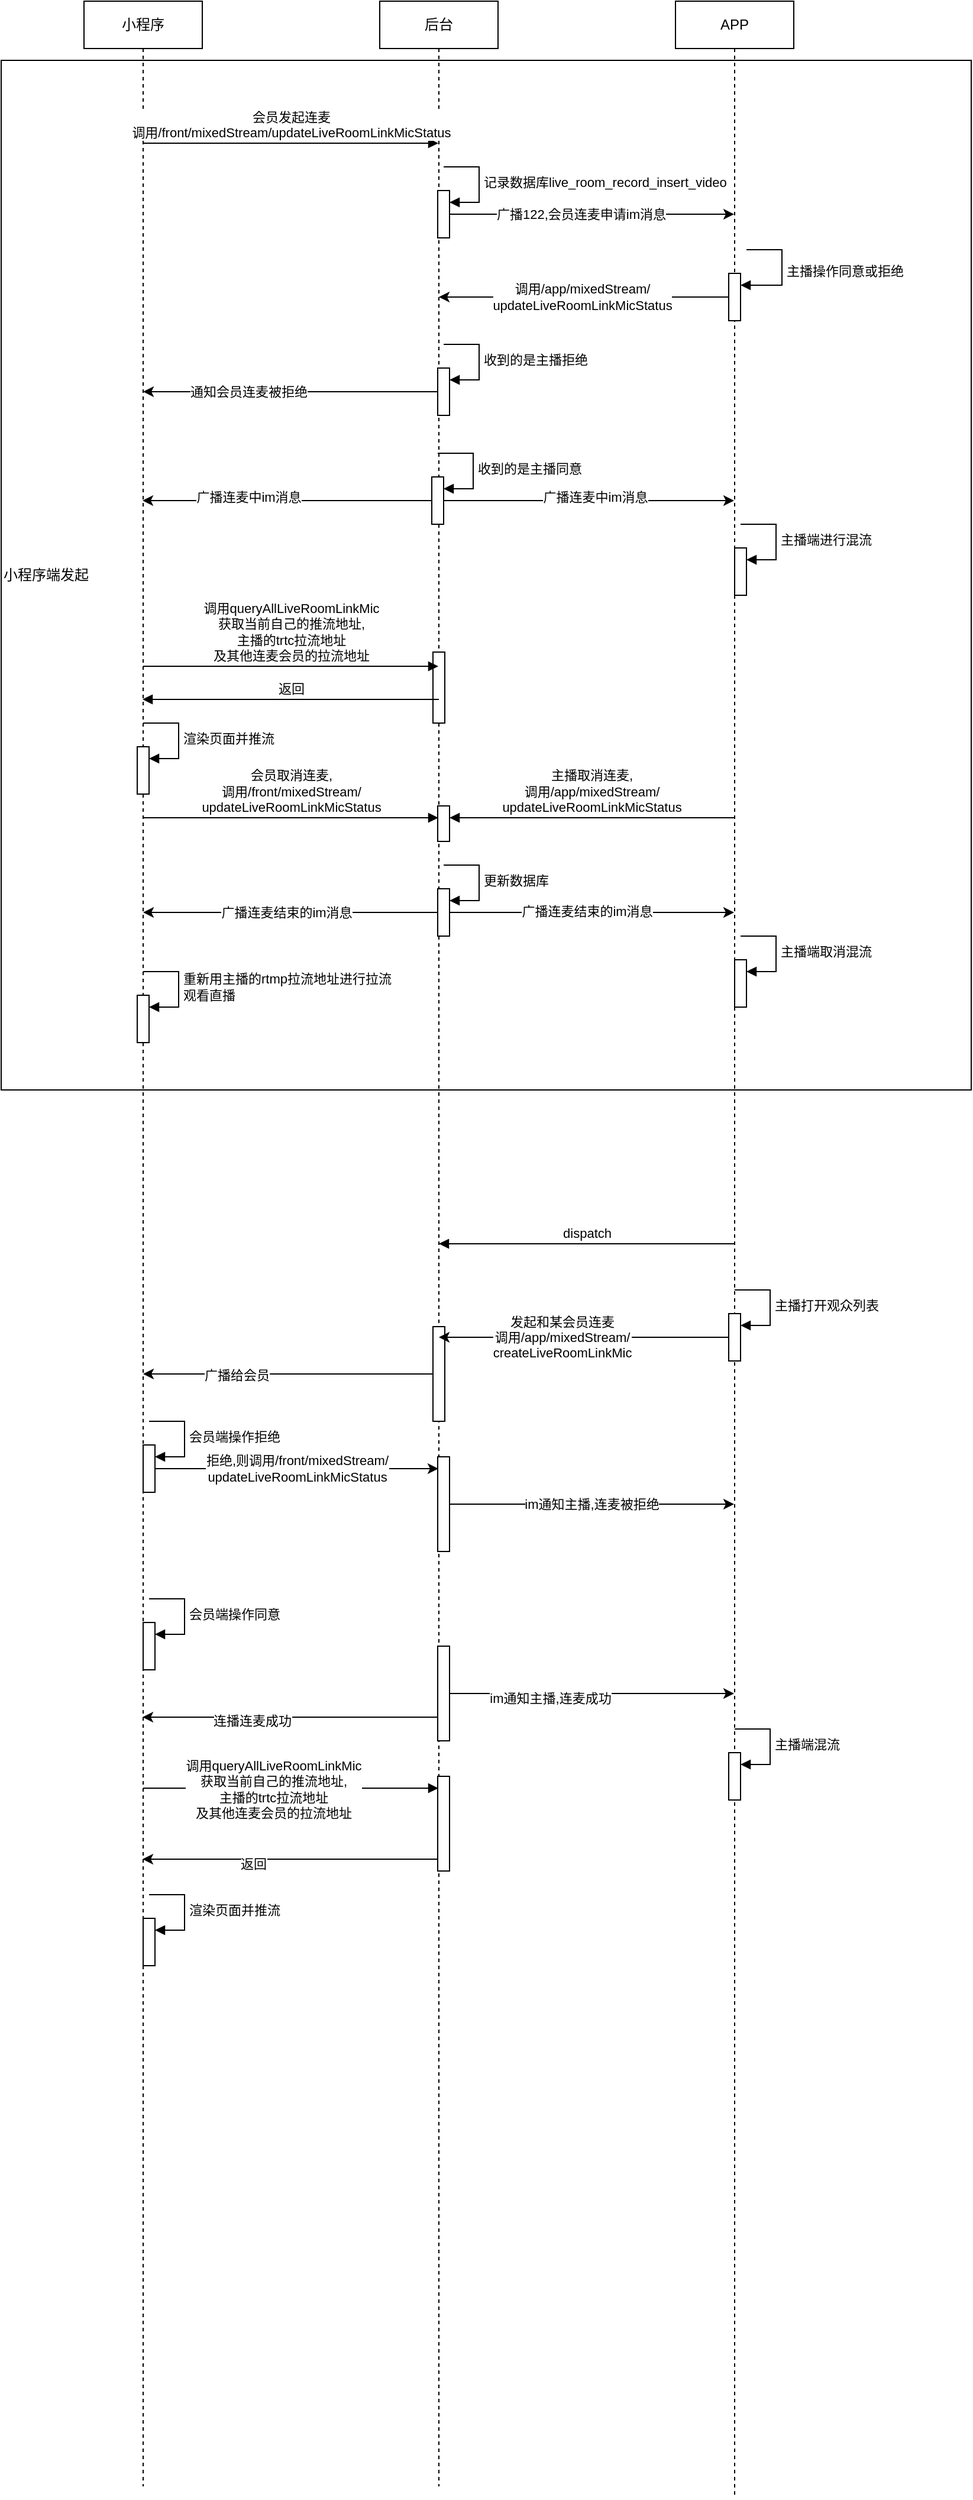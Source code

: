 <mxfile version="21.6.5" type="github">
  <diagram id="C5RBs43oDa-KdzZeNtuy" name="Page-1">
    <mxGraphModel dx="1434" dy="764" grid="1" gridSize="10" guides="1" tooltips="1" connect="1" arrows="1" fold="1" page="1" pageScale="1" pageWidth="827" pageHeight="1169" math="0" shadow="0">
      <root>
        <mxCell id="WIyWlLk6GJQsqaUBKTNV-0" />
        <mxCell id="WIyWlLk6GJQsqaUBKTNV-1" parent="WIyWlLk6GJQsqaUBKTNV-0" />
        <mxCell id="hdDRpApSWMln7eGKxLAe-75" value="小程序端发起" style="html=1;whiteSpace=wrap;align=left;" vertex="1" parent="WIyWlLk6GJQsqaUBKTNV-1">
          <mxGeometry x="10" y="130" width="820" height="870" as="geometry" />
        </mxCell>
        <mxCell id="hdDRpApSWMln7eGKxLAe-4" value="小程序" style="shape=umlLifeline;perimeter=lifelinePerimeter;whiteSpace=wrap;html=1;container=1;dropTarget=0;collapsible=0;recursiveResize=0;outlineConnect=0;portConstraint=eastwest;newEdgeStyle={&quot;edgeStyle&quot;:&quot;elbowEdgeStyle&quot;,&quot;elbow&quot;:&quot;vertical&quot;,&quot;curved&quot;:0,&quot;rounded&quot;:0};" vertex="1" parent="WIyWlLk6GJQsqaUBKTNV-1">
          <mxGeometry x="80" y="80" width="100" height="2100" as="geometry" />
        </mxCell>
        <mxCell id="hdDRpApSWMln7eGKxLAe-73" value="" style="html=1;points=[];perimeter=orthogonalPerimeter;outlineConnect=0;targetShapes=umlLifeline;portConstraint=eastwest;newEdgeStyle={&quot;edgeStyle&quot;:&quot;elbowEdgeStyle&quot;,&quot;elbow&quot;:&quot;vertical&quot;,&quot;curved&quot;:0,&quot;rounded&quot;:0};" vertex="1" parent="hdDRpApSWMln7eGKxLAe-4">
          <mxGeometry x="45" y="840" width="10" height="40" as="geometry" />
        </mxCell>
        <mxCell id="hdDRpApSWMln7eGKxLAe-74" value="重新用主播的rtmp拉流地址进行拉流&lt;br&gt;观看直播" style="html=1;align=left;spacingLeft=2;endArrow=block;rounded=0;edgeStyle=orthogonalEdgeStyle;curved=0;rounded=0;" edge="1" target="hdDRpApSWMln7eGKxLAe-73" parent="hdDRpApSWMln7eGKxLAe-4">
          <mxGeometry relative="1" as="geometry">
            <mxPoint x="50" y="820" as="sourcePoint" />
            <Array as="points">
              <mxPoint x="80" y="850" />
            </Array>
          </mxGeometry>
        </mxCell>
        <mxCell id="hdDRpApSWMln7eGKxLAe-84" value="" style="html=1;points=[];perimeter=orthogonalPerimeter;outlineConnect=0;targetShapes=umlLifeline;portConstraint=eastwest;newEdgeStyle={&quot;edgeStyle&quot;:&quot;elbowEdgeStyle&quot;,&quot;elbow&quot;:&quot;vertical&quot;,&quot;curved&quot;:0,&quot;rounded&quot;:0};" vertex="1" parent="hdDRpApSWMln7eGKxLAe-4">
          <mxGeometry x="50" y="1220" width="10" height="40" as="geometry" />
        </mxCell>
        <mxCell id="hdDRpApSWMln7eGKxLAe-85" value="会员端操作拒绝" style="html=1;align=left;spacingLeft=2;endArrow=block;rounded=0;edgeStyle=orthogonalEdgeStyle;curved=0;rounded=0;" edge="1" target="hdDRpApSWMln7eGKxLAe-84" parent="hdDRpApSWMln7eGKxLAe-4">
          <mxGeometry x="0.012" relative="1" as="geometry">
            <mxPoint x="55" y="1200" as="sourcePoint" />
            <Array as="points">
              <mxPoint x="85" y="1230" />
            </Array>
            <mxPoint as="offset" />
          </mxGeometry>
        </mxCell>
        <mxCell id="hdDRpApSWMln7eGKxLAe-91" value="" style="html=1;points=[];perimeter=orthogonalPerimeter;outlineConnect=0;targetShapes=umlLifeline;portConstraint=eastwest;newEdgeStyle={&quot;edgeStyle&quot;:&quot;elbowEdgeStyle&quot;,&quot;elbow&quot;:&quot;vertical&quot;,&quot;curved&quot;:0,&quot;rounded&quot;:0};" vertex="1" parent="hdDRpApSWMln7eGKxLAe-4">
          <mxGeometry x="50" y="1370" width="10" height="40" as="geometry" />
        </mxCell>
        <mxCell id="hdDRpApSWMln7eGKxLAe-92" value="会员端操作同意" style="html=1;align=left;spacingLeft=2;endArrow=block;rounded=0;edgeStyle=orthogonalEdgeStyle;curved=0;rounded=0;" edge="1" target="hdDRpApSWMln7eGKxLAe-91" parent="hdDRpApSWMln7eGKxLAe-4">
          <mxGeometry relative="1" as="geometry">
            <mxPoint x="55" y="1350" as="sourcePoint" />
            <Array as="points">
              <mxPoint x="85" y="1380" />
            </Array>
          </mxGeometry>
        </mxCell>
        <mxCell id="hdDRpApSWMln7eGKxLAe-109" value="" style="html=1;points=[];perimeter=orthogonalPerimeter;outlineConnect=0;targetShapes=umlLifeline;portConstraint=eastwest;newEdgeStyle={&quot;edgeStyle&quot;:&quot;elbowEdgeStyle&quot;,&quot;elbow&quot;:&quot;vertical&quot;,&quot;curved&quot;:0,&quot;rounded&quot;:0};" vertex="1" parent="hdDRpApSWMln7eGKxLAe-4">
          <mxGeometry x="45" y="630" width="10" height="40" as="geometry" />
        </mxCell>
        <mxCell id="hdDRpApSWMln7eGKxLAe-110" value="渲染页面并推流" style="html=1;align=left;spacingLeft=2;endArrow=block;rounded=0;edgeStyle=orthogonalEdgeStyle;curved=0;rounded=0;" edge="1" target="hdDRpApSWMln7eGKxLAe-109" parent="hdDRpApSWMln7eGKxLAe-4">
          <mxGeometry relative="1" as="geometry">
            <mxPoint x="50" y="610" as="sourcePoint" />
            <Array as="points">
              <mxPoint x="80" y="640" />
            </Array>
          </mxGeometry>
        </mxCell>
        <mxCell id="hdDRpApSWMln7eGKxLAe-111" value="" style="html=1;points=[];perimeter=orthogonalPerimeter;outlineConnect=0;targetShapes=umlLifeline;portConstraint=eastwest;newEdgeStyle={&quot;edgeStyle&quot;:&quot;elbowEdgeStyle&quot;,&quot;elbow&quot;:&quot;vertical&quot;,&quot;curved&quot;:0,&quot;rounded&quot;:0};" vertex="1" parent="hdDRpApSWMln7eGKxLAe-4">
          <mxGeometry x="50" y="1620" width="10" height="40" as="geometry" />
        </mxCell>
        <mxCell id="hdDRpApSWMln7eGKxLAe-112" value="渲染页面并推流" style="html=1;align=left;spacingLeft=2;endArrow=block;rounded=0;edgeStyle=orthogonalEdgeStyle;curved=0;rounded=0;" edge="1" target="hdDRpApSWMln7eGKxLAe-111" parent="hdDRpApSWMln7eGKxLAe-4">
          <mxGeometry relative="1" as="geometry">
            <mxPoint x="55" y="1600" as="sourcePoint" />
            <Array as="points">
              <mxPoint x="85" y="1630" />
            </Array>
          </mxGeometry>
        </mxCell>
        <mxCell id="hdDRpApSWMln7eGKxLAe-5" value="后台" style="shape=umlLifeline;perimeter=lifelinePerimeter;whiteSpace=wrap;html=1;container=1;dropTarget=0;collapsible=0;recursiveResize=0;outlineConnect=0;portConstraint=eastwest;newEdgeStyle={&quot;edgeStyle&quot;:&quot;elbowEdgeStyle&quot;,&quot;elbow&quot;:&quot;vertical&quot;,&quot;curved&quot;:0,&quot;rounded&quot;:0};" vertex="1" parent="WIyWlLk6GJQsqaUBKTNV-1">
          <mxGeometry x="330" y="80" width="100" height="2100" as="geometry" />
        </mxCell>
        <mxCell id="hdDRpApSWMln7eGKxLAe-31" value="" style="html=1;points=[];perimeter=orthogonalPerimeter;outlineConnect=0;targetShapes=umlLifeline;portConstraint=eastwest;newEdgeStyle={&quot;edgeStyle&quot;:&quot;elbowEdgeStyle&quot;,&quot;elbow&quot;:&quot;vertical&quot;,&quot;curved&quot;:0,&quot;rounded&quot;:0};" vertex="1" parent="hdDRpApSWMln7eGKxLAe-5">
          <mxGeometry x="49" y="160" width="10" height="40" as="geometry" />
        </mxCell>
        <mxCell id="hdDRpApSWMln7eGKxLAe-32" value="记录数据库live_room_record_insert_video" style="html=1;align=left;spacingLeft=2;endArrow=block;rounded=0;edgeStyle=orthogonalEdgeStyle;curved=0;rounded=0;" edge="1" target="hdDRpApSWMln7eGKxLAe-31" parent="hdDRpApSWMln7eGKxLAe-5">
          <mxGeometry relative="1" as="geometry">
            <mxPoint x="54" y="140" as="sourcePoint" />
            <Array as="points">
              <mxPoint x="84" y="170" />
            </Array>
          </mxGeometry>
        </mxCell>
        <mxCell id="hdDRpApSWMln7eGKxLAe-41" value="" style="html=1;points=[];perimeter=orthogonalPerimeter;outlineConnect=0;targetShapes=umlLifeline;portConstraint=eastwest;newEdgeStyle={&quot;edgeStyle&quot;:&quot;elbowEdgeStyle&quot;,&quot;elbow&quot;:&quot;vertical&quot;,&quot;curved&quot;:0,&quot;rounded&quot;:0};" vertex="1" parent="hdDRpApSWMln7eGKxLAe-5">
          <mxGeometry x="44" y="402" width="10" height="40" as="geometry" />
        </mxCell>
        <mxCell id="hdDRpApSWMln7eGKxLAe-42" value="收到的是主播同意" style="html=1;align=left;spacingLeft=2;endArrow=block;rounded=0;edgeStyle=orthogonalEdgeStyle;curved=0;rounded=0;" edge="1" target="hdDRpApSWMln7eGKxLAe-41" parent="hdDRpApSWMln7eGKxLAe-5">
          <mxGeometry relative="1" as="geometry">
            <mxPoint x="49" y="382" as="sourcePoint" />
            <Array as="points">
              <mxPoint x="79" y="412" />
            </Array>
          </mxGeometry>
        </mxCell>
        <mxCell id="hdDRpApSWMln7eGKxLAe-53" value="" style="html=1;points=[];perimeter=orthogonalPerimeter;outlineConnect=0;targetShapes=umlLifeline;portConstraint=eastwest;newEdgeStyle={&quot;edgeStyle&quot;:&quot;elbowEdgeStyle&quot;,&quot;elbow&quot;:&quot;vertical&quot;,&quot;curved&quot;:0,&quot;rounded&quot;:0};" vertex="1" parent="hdDRpApSWMln7eGKxLAe-5">
          <mxGeometry x="49" y="310" width="10" height="40" as="geometry" />
        </mxCell>
        <mxCell id="hdDRpApSWMln7eGKxLAe-54" value="收到的是主播拒绝" style="html=1;align=left;spacingLeft=2;endArrow=block;rounded=0;edgeStyle=orthogonalEdgeStyle;curved=0;rounded=0;" edge="1" target="hdDRpApSWMln7eGKxLAe-53" parent="hdDRpApSWMln7eGKxLAe-5">
          <mxGeometry relative="1" as="geometry">
            <mxPoint x="54" y="290" as="sourcePoint" />
            <Array as="points">
              <mxPoint x="84" y="320" />
            </Array>
          </mxGeometry>
        </mxCell>
        <mxCell id="hdDRpApSWMln7eGKxLAe-59" value="" style="html=1;points=[];perimeter=orthogonalPerimeter;outlineConnect=0;targetShapes=umlLifeline;portConstraint=eastwest;newEdgeStyle={&quot;edgeStyle&quot;:&quot;elbowEdgeStyle&quot;,&quot;elbow&quot;:&quot;vertical&quot;,&quot;curved&quot;:0,&quot;rounded&quot;:0};" vertex="1" parent="hdDRpApSWMln7eGKxLAe-5">
          <mxGeometry x="45" y="550" width="10" height="60" as="geometry" />
        </mxCell>
        <mxCell id="hdDRpApSWMln7eGKxLAe-61" value="" style="html=1;points=[];perimeter=orthogonalPerimeter;outlineConnect=0;targetShapes=umlLifeline;portConstraint=eastwest;newEdgeStyle={&quot;edgeStyle&quot;:&quot;elbowEdgeStyle&quot;,&quot;elbow&quot;:&quot;vertical&quot;,&quot;curved&quot;:0,&quot;rounded&quot;:0};" vertex="1" parent="hdDRpApSWMln7eGKxLAe-5">
          <mxGeometry x="49" y="680" width="10" height="30" as="geometry" />
        </mxCell>
        <mxCell id="hdDRpApSWMln7eGKxLAe-65" value="" style="html=1;points=[];perimeter=orthogonalPerimeter;outlineConnect=0;targetShapes=umlLifeline;portConstraint=eastwest;newEdgeStyle={&quot;edgeStyle&quot;:&quot;elbowEdgeStyle&quot;,&quot;elbow&quot;:&quot;vertical&quot;,&quot;curved&quot;:0,&quot;rounded&quot;:0};" vertex="1" parent="hdDRpApSWMln7eGKxLAe-5">
          <mxGeometry x="49" y="750" width="10" height="40" as="geometry" />
        </mxCell>
        <mxCell id="hdDRpApSWMln7eGKxLAe-66" value="更新数据库" style="html=1;align=left;spacingLeft=2;endArrow=block;rounded=0;edgeStyle=orthogonalEdgeStyle;curved=0;rounded=0;" edge="1" target="hdDRpApSWMln7eGKxLAe-65" parent="hdDRpApSWMln7eGKxLAe-5">
          <mxGeometry relative="1" as="geometry">
            <mxPoint x="54" y="730" as="sourcePoint" />
            <Array as="points">
              <mxPoint x="84" y="760" />
            </Array>
          </mxGeometry>
        </mxCell>
        <mxCell id="hdDRpApSWMln7eGKxLAe-81" value="" style="html=1;points=[];perimeter=orthogonalPerimeter;outlineConnect=0;targetShapes=umlLifeline;portConstraint=eastwest;newEdgeStyle={&quot;edgeStyle&quot;:&quot;elbowEdgeStyle&quot;,&quot;elbow&quot;:&quot;vertical&quot;,&quot;curved&quot;:0,&quot;rounded&quot;:0};" vertex="1" parent="hdDRpApSWMln7eGKxLAe-5">
          <mxGeometry x="45" y="1120" width="10" height="80" as="geometry" />
        </mxCell>
        <mxCell id="hdDRpApSWMln7eGKxLAe-87" value="" style="html=1;points=[];perimeter=orthogonalPerimeter;outlineConnect=0;targetShapes=umlLifeline;portConstraint=eastwest;newEdgeStyle={&quot;edgeStyle&quot;:&quot;elbowEdgeStyle&quot;,&quot;elbow&quot;:&quot;vertical&quot;,&quot;curved&quot;:0,&quot;rounded&quot;:0};" vertex="1" parent="hdDRpApSWMln7eGKxLAe-5">
          <mxGeometry x="49" y="1230" width="10" height="80" as="geometry" />
        </mxCell>
        <mxCell id="hdDRpApSWMln7eGKxLAe-95" value="" style="html=1;points=[];perimeter=orthogonalPerimeter;outlineConnect=0;targetShapes=umlLifeline;portConstraint=eastwest;newEdgeStyle={&quot;edgeStyle&quot;:&quot;elbowEdgeStyle&quot;,&quot;elbow&quot;:&quot;vertical&quot;,&quot;curved&quot;:0,&quot;rounded&quot;:0};" vertex="1" parent="hdDRpApSWMln7eGKxLAe-5">
          <mxGeometry x="49" y="1390" width="10" height="80" as="geometry" />
        </mxCell>
        <mxCell id="hdDRpApSWMln7eGKxLAe-106" value="" style="html=1;points=[];perimeter=orthogonalPerimeter;outlineConnect=0;targetShapes=umlLifeline;portConstraint=eastwest;newEdgeStyle={&quot;edgeStyle&quot;:&quot;elbowEdgeStyle&quot;,&quot;elbow&quot;:&quot;vertical&quot;,&quot;curved&quot;:0,&quot;rounded&quot;:0};" vertex="1" parent="hdDRpApSWMln7eGKxLAe-5">
          <mxGeometry x="49" y="1500" width="10" height="80" as="geometry" />
        </mxCell>
        <mxCell id="hdDRpApSWMln7eGKxLAe-6" value="APP" style="shape=umlLifeline;perimeter=lifelinePerimeter;whiteSpace=wrap;html=1;container=1;dropTarget=0;collapsible=0;recursiveResize=0;outlineConnect=0;portConstraint=eastwest;newEdgeStyle={&quot;edgeStyle&quot;:&quot;elbowEdgeStyle&quot;,&quot;elbow&quot;:&quot;vertical&quot;,&quot;curved&quot;:0,&quot;rounded&quot;:0};" vertex="1" parent="WIyWlLk6GJQsqaUBKTNV-1">
          <mxGeometry x="580" y="80" width="100" height="2110" as="geometry" />
        </mxCell>
        <mxCell id="hdDRpApSWMln7eGKxLAe-37" value="" style="html=1;points=[];perimeter=orthogonalPerimeter;outlineConnect=0;targetShapes=umlLifeline;portConstraint=eastwest;newEdgeStyle={&quot;edgeStyle&quot;:&quot;elbowEdgeStyle&quot;,&quot;elbow&quot;:&quot;vertical&quot;,&quot;curved&quot;:0,&quot;rounded&quot;:0};" vertex="1" parent="hdDRpApSWMln7eGKxLAe-6">
          <mxGeometry x="45" y="230" width="10" height="40" as="geometry" />
        </mxCell>
        <mxCell id="hdDRpApSWMln7eGKxLAe-38" value="主播操作同意或拒绝" style="html=1;align=left;spacingLeft=2;endArrow=block;rounded=0;edgeStyle=orthogonalEdgeStyle;curved=0;rounded=0;" edge="1" target="hdDRpApSWMln7eGKxLAe-37" parent="hdDRpApSWMln7eGKxLAe-6">
          <mxGeometry relative="1" as="geometry">
            <mxPoint x="60" y="210" as="sourcePoint" />
            <Array as="points">
              <mxPoint x="90" y="240" />
            </Array>
          </mxGeometry>
        </mxCell>
        <mxCell id="hdDRpApSWMln7eGKxLAe-50" value="" style="html=1;points=[];perimeter=orthogonalPerimeter;outlineConnect=0;targetShapes=umlLifeline;portConstraint=eastwest;newEdgeStyle={&quot;edgeStyle&quot;:&quot;elbowEdgeStyle&quot;,&quot;elbow&quot;:&quot;vertical&quot;,&quot;curved&quot;:0,&quot;rounded&quot;:0};" vertex="1" parent="hdDRpApSWMln7eGKxLAe-6">
          <mxGeometry x="50" y="462" width="10" height="40" as="geometry" />
        </mxCell>
        <mxCell id="hdDRpApSWMln7eGKxLAe-51" value="主播端进行混流" style="html=1;align=left;spacingLeft=2;endArrow=block;rounded=0;edgeStyle=orthogonalEdgeStyle;curved=0;rounded=0;" edge="1" target="hdDRpApSWMln7eGKxLAe-50" parent="hdDRpApSWMln7eGKxLAe-6">
          <mxGeometry relative="1" as="geometry">
            <mxPoint x="55" y="442" as="sourcePoint" />
            <Array as="points">
              <mxPoint x="85" y="472" />
            </Array>
          </mxGeometry>
        </mxCell>
        <mxCell id="hdDRpApSWMln7eGKxLAe-71" value="" style="html=1;points=[];perimeter=orthogonalPerimeter;outlineConnect=0;targetShapes=umlLifeline;portConstraint=eastwest;newEdgeStyle={&quot;edgeStyle&quot;:&quot;elbowEdgeStyle&quot;,&quot;elbow&quot;:&quot;vertical&quot;,&quot;curved&quot;:0,&quot;rounded&quot;:0};" vertex="1" parent="hdDRpApSWMln7eGKxLAe-6">
          <mxGeometry x="50" y="810" width="10" height="40" as="geometry" />
        </mxCell>
        <mxCell id="hdDRpApSWMln7eGKxLAe-72" value="主播端取消混流" style="html=1;align=left;spacingLeft=2;endArrow=block;rounded=0;edgeStyle=orthogonalEdgeStyle;curved=0;rounded=0;" edge="1" target="hdDRpApSWMln7eGKxLAe-71" parent="hdDRpApSWMln7eGKxLAe-6">
          <mxGeometry relative="1" as="geometry">
            <mxPoint x="55" y="790" as="sourcePoint" />
            <Array as="points">
              <mxPoint x="85" y="820" />
            </Array>
          </mxGeometry>
        </mxCell>
        <mxCell id="hdDRpApSWMln7eGKxLAe-76" value="" style="html=1;points=[];perimeter=orthogonalPerimeter;outlineConnect=0;targetShapes=umlLifeline;portConstraint=eastwest;newEdgeStyle={&quot;edgeStyle&quot;:&quot;elbowEdgeStyle&quot;,&quot;elbow&quot;:&quot;vertical&quot;,&quot;curved&quot;:0,&quot;rounded&quot;:0};" vertex="1" parent="hdDRpApSWMln7eGKxLAe-6">
          <mxGeometry x="45" y="1109" width="10" height="40" as="geometry" />
        </mxCell>
        <mxCell id="hdDRpApSWMln7eGKxLAe-77" value="主播打开观众列表" style="html=1;align=left;spacingLeft=2;endArrow=block;rounded=0;edgeStyle=orthogonalEdgeStyle;curved=0;rounded=0;" edge="1" target="hdDRpApSWMln7eGKxLAe-76" parent="hdDRpApSWMln7eGKxLAe-6">
          <mxGeometry relative="1" as="geometry">
            <mxPoint x="50" y="1089" as="sourcePoint" />
            <Array as="points">
              <mxPoint x="80" y="1119" />
            </Array>
          </mxGeometry>
        </mxCell>
        <mxCell id="hdDRpApSWMln7eGKxLAe-100" value="" style="html=1;points=[];perimeter=orthogonalPerimeter;outlineConnect=0;targetShapes=umlLifeline;portConstraint=eastwest;newEdgeStyle={&quot;edgeStyle&quot;:&quot;elbowEdgeStyle&quot;,&quot;elbow&quot;:&quot;vertical&quot;,&quot;curved&quot;:0,&quot;rounded&quot;:0};" vertex="1" parent="hdDRpApSWMln7eGKxLAe-6">
          <mxGeometry x="45" y="1480" width="10" height="40" as="geometry" />
        </mxCell>
        <mxCell id="hdDRpApSWMln7eGKxLAe-101" value="主播端混流" style="html=1;align=left;spacingLeft=2;endArrow=block;rounded=0;edgeStyle=orthogonalEdgeStyle;curved=0;rounded=0;" edge="1" target="hdDRpApSWMln7eGKxLAe-100" parent="hdDRpApSWMln7eGKxLAe-6">
          <mxGeometry relative="1" as="geometry">
            <mxPoint x="50" y="1460" as="sourcePoint" />
            <Array as="points">
              <mxPoint x="80" y="1490" />
            </Array>
          </mxGeometry>
        </mxCell>
        <mxCell id="hdDRpApSWMln7eGKxLAe-8" value="会员发起连麦&lt;br&gt;调用/front/mixedStream/updateLiveRoomLinkMicStatus" style="html=1;verticalAlign=bottom;endArrow=block;edgeStyle=elbowEdgeStyle;elbow=vertical;curved=0;rounded=0;" edge="1" parent="WIyWlLk6GJQsqaUBKTNV-1" target="hdDRpApSWMln7eGKxLAe-5">
          <mxGeometry x="0.002" width="80" relative="1" as="geometry">
            <mxPoint x="130" y="200" as="sourcePoint" />
            <mxPoint x="210" y="200" as="targetPoint" />
            <mxPoint as="offset" />
          </mxGeometry>
        </mxCell>
        <mxCell id="hdDRpApSWMln7eGKxLAe-34" style="edgeStyle=elbowEdgeStyle;rounded=0;orthogonalLoop=1;jettySize=auto;html=1;elbow=vertical;curved=0;" edge="1" parent="WIyWlLk6GJQsqaUBKTNV-1" source="hdDRpApSWMln7eGKxLAe-31" target="hdDRpApSWMln7eGKxLAe-6">
          <mxGeometry relative="1" as="geometry" />
        </mxCell>
        <mxCell id="hdDRpApSWMln7eGKxLAe-36" value="广播122,会员连麦申请im消息" style="edgeLabel;html=1;align=center;verticalAlign=middle;resizable=0;points=[];" vertex="1" connectable="0" parent="hdDRpApSWMln7eGKxLAe-34">
          <mxGeometry x="-0.401" y="-1" relative="1" as="geometry">
            <mxPoint x="39" y="-1" as="offset" />
          </mxGeometry>
        </mxCell>
        <mxCell id="hdDRpApSWMln7eGKxLAe-39" style="edgeStyle=elbowEdgeStyle;rounded=0;orthogonalLoop=1;jettySize=auto;html=1;elbow=vertical;curved=0;" edge="1" parent="WIyWlLk6GJQsqaUBKTNV-1" source="hdDRpApSWMln7eGKxLAe-37" target="hdDRpApSWMln7eGKxLAe-5">
          <mxGeometry relative="1" as="geometry" />
        </mxCell>
        <mxCell id="hdDRpApSWMln7eGKxLAe-40" value="调用/app/mixedStream/&lt;br&gt;updateLiveRoomLinkMicStatus" style="edgeLabel;html=1;align=center;verticalAlign=middle;resizable=0;points=[];" vertex="1" connectable="0" parent="hdDRpApSWMln7eGKxLAe-39">
          <mxGeometry x="0.279" y="1" relative="1" as="geometry">
            <mxPoint x="32" y="-1" as="offset" />
          </mxGeometry>
        </mxCell>
        <mxCell id="hdDRpApSWMln7eGKxLAe-43" style="edgeStyle=elbowEdgeStyle;rounded=0;orthogonalLoop=1;jettySize=auto;html=1;elbow=vertical;curved=0;" edge="1" parent="WIyWlLk6GJQsqaUBKTNV-1" source="hdDRpApSWMln7eGKxLAe-41">
          <mxGeometry relative="1" as="geometry">
            <mxPoint x="129.5" y="502" as="targetPoint" />
          </mxGeometry>
        </mxCell>
        <mxCell id="hdDRpApSWMln7eGKxLAe-44" value="广播连麦中im消息" style="edgeLabel;html=1;align=center;verticalAlign=middle;resizable=0;points=[];" vertex="1" connectable="0" parent="hdDRpApSWMln7eGKxLAe-43">
          <mxGeometry x="0.268" y="-3" relative="1" as="geometry">
            <mxPoint as="offset" />
          </mxGeometry>
        </mxCell>
        <mxCell id="hdDRpApSWMln7eGKxLAe-46" style="edgeStyle=elbowEdgeStyle;rounded=0;orthogonalLoop=1;jettySize=auto;html=1;elbow=vertical;curved=0;" edge="1" parent="WIyWlLk6GJQsqaUBKTNV-1" source="hdDRpApSWMln7eGKxLAe-41">
          <mxGeometry relative="1" as="geometry">
            <mxPoint x="629.5" y="502" as="targetPoint" />
          </mxGeometry>
        </mxCell>
        <mxCell id="hdDRpApSWMln7eGKxLAe-49" value="广播连麦中im消息" style="edgeLabel;html=1;align=center;verticalAlign=middle;resizable=0;points=[];" vertex="1" connectable="0" parent="hdDRpApSWMln7eGKxLAe-46">
          <mxGeometry x="0.043" y="3" relative="1" as="geometry">
            <mxPoint as="offset" />
          </mxGeometry>
        </mxCell>
        <mxCell id="hdDRpApSWMln7eGKxLAe-52" value="调用queryAllLiveRoomLinkMic&lt;br&gt;获取当前自己的推流地址,&lt;br&gt;主播的trtc拉流地址&lt;br&gt;及其他连麦会员的拉流地址" style="html=1;verticalAlign=bottom;endArrow=block;edgeStyle=elbowEdgeStyle;elbow=vertical;curved=0;rounded=0;" edge="1" parent="WIyWlLk6GJQsqaUBKTNV-1">
          <mxGeometry x="0.002" width="80" relative="1" as="geometry">
            <mxPoint x="130" y="642" as="sourcePoint" />
            <mxPoint x="379.5" y="642" as="targetPoint" />
            <mxPoint as="offset" />
          </mxGeometry>
        </mxCell>
        <mxCell id="hdDRpApSWMln7eGKxLAe-56" style="edgeStyle=elbowEdgeStyle;rounded=0;orthogonalLoop=1;jettySize=auto;html=1;elbow=vertical;curved=0;" edge="1" parent="WIyWlLk6GJQsqaUBKTNV-1" source="hdDRpApSWMln7eGKxLAe-53" target="hdDRpApSWMln7eGKxLAe-4">
          <mxGeometry relative="1" as="geometry" />
        </mxCell>
        <mxCell id="hdDRpApSWMln7eGKxLAe-57" value="通知会员连麦被拒绝" style="edgeLabel;html=1;align=center;verticalAlign=middle;resizable=0;points=[];" vertex="1" connectable="0" parent="hdDRpApSWMln7eGKxLAe-56">
          <mxGeometry x="0.291" relative="1" as="geometry">
            <mxPoint as="offset" />
          </mxGeometry>
        </mxCell>
        <mxCell id="hdDRpApSWMln7eGKxLAe-58" value="返回" style="html=1;verticalAlign=bottom;endArrow=block;edgeStyle=elbowEdgeStyle;elbow=vertical;curved=0;rounded=0;" edge="1" parent="WIyWlLk6GJQsqaUBKTNV-1">
          <mxGeometry width="80" relative="1" as="geometry">
            <mxPoint x="380" y="670" as="sourcePoint" />
            <mxPoint x="129.5" y="670" as="targetPoint" />
          </mxGeometry>
        </mxCell>
        <mxCell id="hdDRpApSWMln7eGKxLAe-60" value="会员取消连麦,&lt;br&gt;调用/front/mixedStream/&lt;br&gt;updateLiveRoomLinkMicStatus" style="html=1;verticalAlign=bottom;endArrow=block;edgeStyle=elbowEdgeStyle;elbow=vertical;curved=0;rounded=0;" edge="1" parent="WIyWlLk6GJQsqaUBKTNV-1" target="hdDRpApSWMln7eGKxLAe-5">
          <mxGeometry width="80" relative="1" as="geometry">
            <mxPoint x="130" y="770" as="sourcePoint" />
            <mxPoint x="210" y="770" as="targetPoint" />
          </mxGeometry>
        </mxCell>
        <mxCell id="hdDRpApSWMln7eGKxLAe-62" value="dispatch" style="html=1;verticalAlign=bottom;endArrow=block;edgeStyle=elbowEdgeStyle;elbow=vertical;curved=0;rounded=0;" edge="1" parent="WIyWlLk6GJQsqaUBKTNV-1" source="hdDRpApSWMln7eGKxLAe-6" target="hdDRpApSWMln7eGKxLAe-5">
          <mxGeometry width="80" relative="1" as="geometry">
            <mxPoint x="570" y="770" as="sourcePoint" />
            <mxPoint x="470" y="770" as="targetPoint" />
          </mxGeometry>
        </mxCell>
        <mxCell id="hdDRpApSWMln7eGKxLAe-64" value="主播取消连麦,&lt;br&gt;调用/app/mixedStream/&lt;br style=&quot;border-color: var(--border-color);&quot;&gt;updateLiveRoomLinkMicStatus" style="html=1;verticalAlign=bottom;endArrow=block;edgeStyle=elbowEdgeStyle;elbow=vertical;curved=0;rounded=0;" edge="1" parent="WIyWlLk6GJQsqaUBKTNV-1" target="hdDRpApSWMln7eGKxLAe-61">
          <mxGeometry x="0.004" width="80" relative="1" as="geometry">
            <mxPoint x="630" y="770" as="sourcePoint" />
            <mxPoint x="710" y="770" as="targetPoint" />
            <mxPoint as="offset" />
          </mxGeometry>
        </mxCell>
        <mxCell id="hdDRpApSWMln7eGKxLAe-67" style="edgeStyle=elbowEdgeStyle;rounded=0;orthogonalLoop=1;jettySize=auto;html=1;elbow=vertical;curved=0;" edge="1" parent="WIyWlLk6GJQsqaUBKTNV-1" source="hdDRpApSWMln7eGKxLAe-65" target="hdDRpApSWMln7eGKxLAe-4">
          <mxGeometry relative="1" as="geometry" />
        </mxCell>
        <mxCell id="hdDRpApSWMln7eGKxLAe-68" value="广播连麦结束的im消息" style="edgeLabel;html=1;align=center;verticalAlign=middle;resizable=0;points=[];" vertex="1" connectable="0" parent="hdDRpApSWMln7eGKxLAe-67">
          <mxGeometry x="0.355" y="-1" relative="1" as="geometry">
            <mxPoint x="40" y="1" as="offset" />
          </mxGeometry>
        </mxCell>
        <mxCell id="hdDRpApSWMln7eGKxLAe-69" style="edgeStyle=elbowEdgeStyle;rounded=0;orthogonalLoop=1;jettySize=auto;html=1;elbow=vertical;curved=0;" edge="1" parent="WIyWlLk6GJQsqaUBKTNV-1" source="hdDRpApSWMln7eGKxLAe-65" target="hdDRpApSWMln7eGKxLAe-6">
          <mxGeometry relative="1" as="geometry" />
        </mxCell>
        <mxCell id="hdDRpApSWMln7eGKxLAe-70" value="广播连麦结束的im消息" style="edgeLabel;html=1;align=center;verticalAlign=middle;resizable=0;points=[];" vertex="1" connectable="0" parent="hdDRpApSWMln7eGKxLAe-69">
          <mxGeometry x="-0.035" y="1" relative="1" as="geometry">
            <mxPoint as="offset" />
          </mxGeometry>
        </mxCell>
        <mxCell id="hdDRpApSWMln7eGKxLAe-78" style="edgeStyle=elbowEdgeStyle;rounded=0;orthogonalLoop=1;jettySize=auto;html=1;elbow=vertical;curved=0;" edge="1" parent="WIyWlLk6GJQsqaUBKTNV-1" source="hdDRpApSWMln7eGKxLAe-76" target="hdDRpApSWMln7eGKxLAe-5">
          <mxGeometry relative="1" as="geometry" />
        </mxCell>
        <mxCell id="hdDRpApSWMln7eGKxLAe-80" value="发起和某会员连麦&lt;br&gt;调用/app/mixedStream/&lt;br&gt;createLiveRoomLinkMic" style="edgeLabel;html=1;align=center;verticalAlign=middle;resizable=0;points=[];" vertex="1" connectable="0" parent="hdDRpApSWMln7eGKxLAe-78">
          <mxGeometry x="0.157" relative="1" as="geometry">
            <mxPoint as="offset" />
          </mxGeometry>
        </mxCell>
        <mxCell id="hdDRpApSWMln7eGKxLAe-82" style="edgeStyle=elbowEdgeStyle;rounded=0;orthogonalLoop=1;jettySize=auto;html=1;elbow=vertical;curved=0;" edge="1" parent="WIyWlLk6GJQsqaUBKTNV-1" source="hdDRpApSWMln7eGKxLAe-81" target="hdDRpApSWMln7eGKxLAe-4">
          <mxGeometry relative="1" as="geometry" />
        </mxCell>
        <mxCell id="hdDRpApSWMln7eGKxLAe-83" value="广播给会员" style="edgeLabel;html=1;align=center;verticalAlign=middle;resizable=0;points=[];" vertex="1" connectable="0" parent="hdDRpApSWMln7eGKxLAe-82">
          <mxGeometry x="0.36" y="1" relative="1" as="geometry">
            <mxPoint as="offset" />
          </mxGeometry>
        </mxCell>
        <mxCell id="hdDRpApSWMln7eGKxLAe-86" style="edgeStyle=elbowEdgeStyle;rounded=0;orthogonalLoop=1;jettySize=auto;html=1;elbow=vertical;curved=0;" edge="1" parent="WIyWlLk6GJQsqaUBKTNV-1" source="hdDRpApSWMln7eGKxLAe-84" target="hdDRpApSWMln7eGKxLAe-5">
          <mxGeometry relative="1" as="geometry" />
        </mxCell>
        <mxCell id="hdDRpApSWMln7eGKxLAe-88" value="拒绝,则调用/front/mixedStream/&lt;br&gt;updateLiveRoomLinkMicStatus" style="edgeLabel;html=1;align=center;verticalAlign=middle;resizable=0;points=[];" vertex="1" connectable="0" parent="hdDRpApSWMln7eGKxLAe-86">
          <mxGeometry x="-0.449" y="-1" relative="1" as="geometry">
            <mxPoint x="54" y="-1" as="offset" />
          </mxGeometry>
        </mxCell>
        <mxCell id="hdDRpApSWMln7eGKxLAe-89" style="edgeStyle=elbowEdgeStyle;rounded=0;orthogonalLoop=1;jettySize=auto;html=1;elbow=vertical;curved=0;" edge="1" parent="WIyWlLk6GJQsqaUBKTNV-1" source="hdDRpApSWMln7eGKxLAe-87" target="hdDRpApSWMln7eGKxLAe-6">
          <mxGeometry relative="1" as="geometry" />
        </mxCell>
        <mxCell id="hdDRpApSWMln7eGKxLAe-90" value="im通知主播,连麦被拒绝" style="edgeLabel;html=1;align=center;verticalAlign=middle;resizable=0;points=[];" vertex="1" connectable="0" parent="hdDRpApSWMln7eGKxLAe-89">
          <mxGeometry x="-0.002" relative="1" as="geometry">
            <mxPoint as="offset" />
          </mxGeometry>
        </mxCell>
        <mxCell id="hdDRpApSWMln7eGKxLAe-96" style="edgeStyle=elbowEdgeStyle;rounded=0;orthogonalLoop=1;jettySize=auto;html=1;elbow=vertical;curved=0;" edge="1" parent="WIyWlLk6GJQsqaUBKTNV-1" source="hdDRpApSWMln7eGKxLAe-95" target="hdDRpApSWMln7eGKxLAe-6">
          <mxGeometry relative="1" as="geometry" />
        </mxCell>
        <mxCell id="hdDRpApSWMln7eGKxLAe-97" value="im通知主播,连麦成功" style="edgeLabel;html=1;align=center;verticalAlign=middle;resizable=0;points=[];" vertex="1" connectable="0" parent="hdDRpApSWMln7eGKxLAe-96">
          <mxGeometry x="-0.293" y="-4" relative="1" as="geometry">
            <mxPoint as="offset" />
          </mxGeometry>
        </mxCell>
        <mxCell id="hdDRpApSWMln7eGKxLAe-98" style="edgeStyle=elbowEdgeStyle;rounded=0;orthogonalLoop=1;jettySize=auto;html=1;elbow=vertical;curved=0;" edge="1" parent="WIyWlLk6GJQsqaUBKTNV-1">
          <mxGeometry relative="1" as="geometry">
            <mxPoint x="379" y="1530" as="sourcePoint" />
            <mxPoint x="129.5" y="1530" as="targetPoint" />
          </mxGeometry>
        </mxCell>
        <mxCell id="hdDRpApSWMln7eGKxLAe-99" value="连播连麦成功" style="edgeLabel;html=1;align=center;verticalAlign=middle;resizable=0;points=[];" vertex="1" connectable="0" parent="hdDRpApSWMln7eGKxLAe-98">
          <mxGeometry x="0.259" y="3" relative="1" as="geometry">
            <mxPoint as="offset" />
          </mxGeometry>
        </mxCell>
        <mxCell id="hdDRpApSWMln7eGKxLAe-104" value="dispatch" style="html=1;verticalAlign=bottom;endArrow=block;edgeStyle=elbowEdgeStyle;elbow=vertical;curved=0;rounded=0;" edge="1" parent="WIyWlLk6GJQsqaUBKTNV-1" target="hdDRpApSWMln7eGKxLAe-5">
          <mxGeometry width="80" relative="1" as="geometry">
            <mxPoint x="130" y="1590" as="sourcePoint" />
            <mxPoint x="210" y="1590" as="targetPoint" />
          </mxGeometry>
        </mxCell>
        <mxCell id="hdDRpApSWMln7eGKxLAe-105" value="调用queryAllLiveRoomLinkMic&lt;br style=&quot;border-color: var(--border-color);&quot;&gt;获取当前自己的推流地址,&lt;br style=&quot;border-color: var(--border-color);&quot;&gt;主播的trtc拉流地址&lt;br style=&quot;border-color: var(--border-color);&quot;&gt;及其他连麦会员的拉流地址" style="edgeLabel;html=1;align=center;verticalAlign=middle;resizable=0;points=[];" vertex="1" connectable="0" parent="hdDRpApSWMln7eGKxLAe-104">
          <mxGeometry x="-0.591" y="-1" relative="1" as="geometry">
            <mxPoint x="59" as="offset" />
          </mxGeometry>
        </mxCell>
        <mxCell id="hdDRpApSWMln7eGKxLAe-107" style="edgeStyle=elbowEdgeStyle;rounded=0;orthogonalLoop=1;jettySize=auto;html=1;elbow=vertical;curved=0;" edge="1" parent="WIyWlLk6GJQsqaUBKTNV-1">
          <mxGeometry relative="1" as="geometry">
            <mxPoint x="379" y="1650" as="sourcePoint" />
            <mxPoint x="129.5" y="1650" as="targetPoint" />
          </mxGeometry>
        </mxCell>
        <mxCell id="hdDRpApSWMln7eGKxLAe-108" value="返回" style="edgeLabel;html=1;align=center;verticalAlign=middle;resizable=0;points=[];" vertex="1" connectable="0" parent="hdDRpApSWMln7eGKxLAe-107">
          <mxGeometry x="0.251" y="4" relative="1" as="geometry">
            <mxPoint as="offset" />
          </mxGeometry>
        </mxCell>
      </root>
    </mxGraphModel>
  </diagram>
</mxfile>
